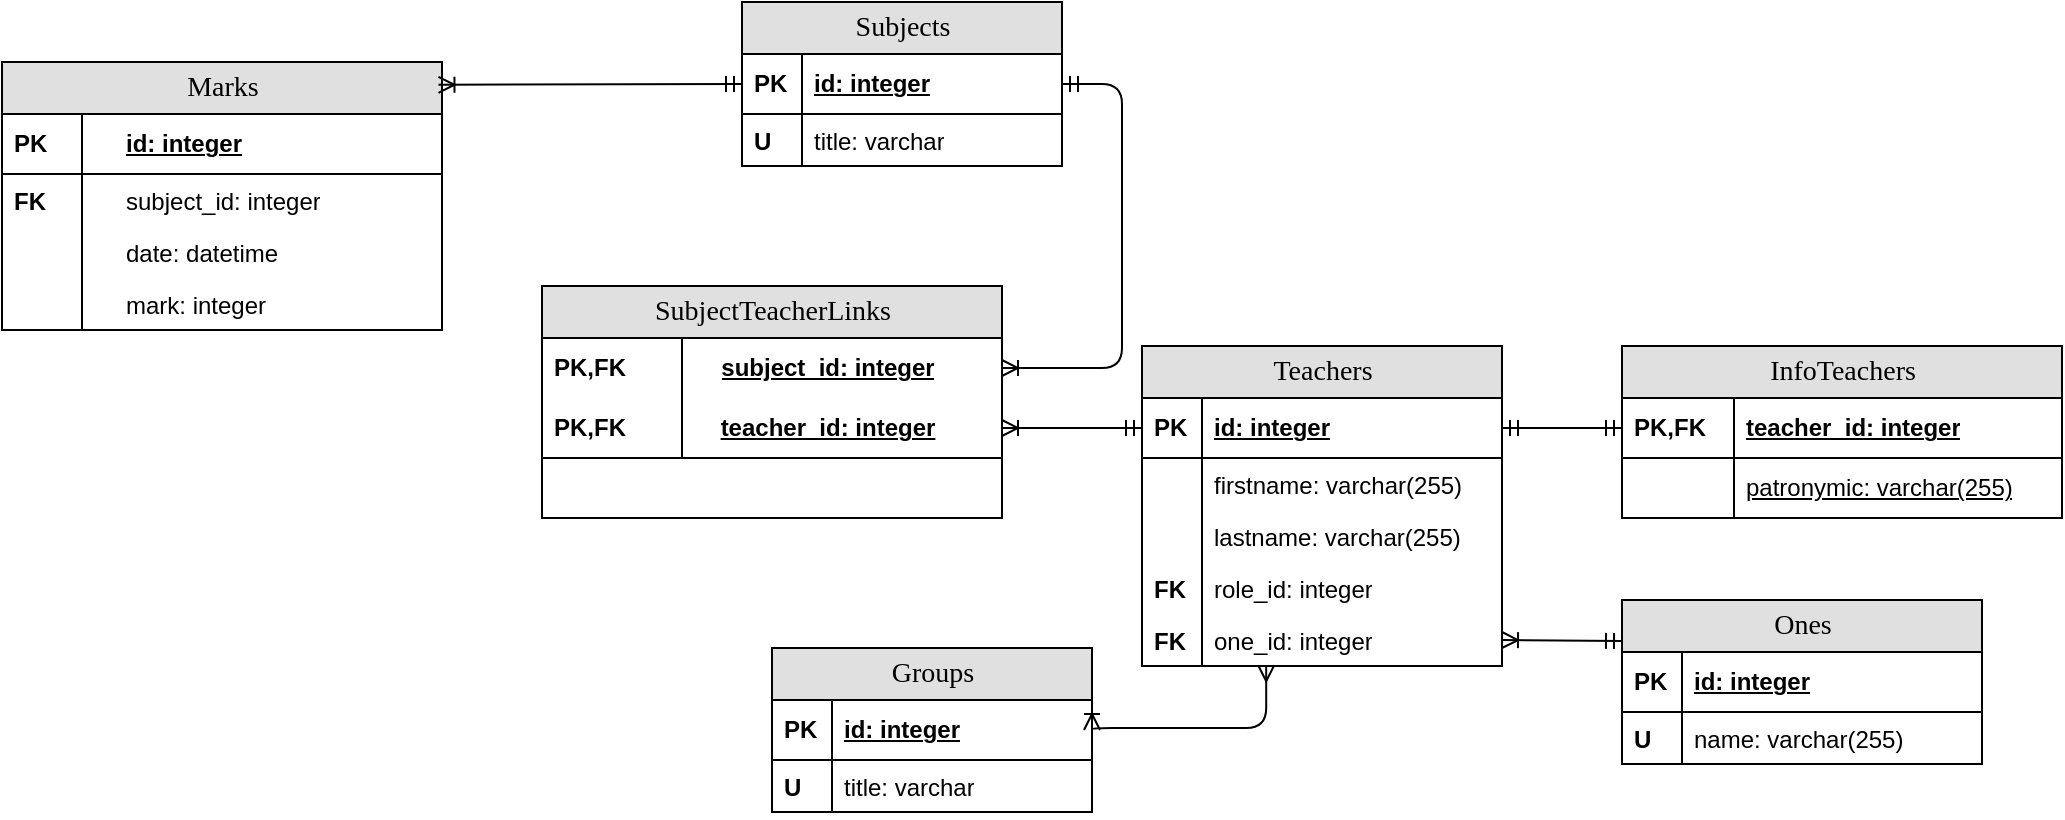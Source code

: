 <mxfile version="21.7.5" type="device" pages="2">
  <diagram name="Page-1" id="e56a1550-8fbb-45ad-956c-1786394a9013">
    <mxGraphModel dx="1114" dy="710" grid="1" gridSize="10" guides="1" tooltips="1" connect="1" arrows="1" fold="1" page="1" pageScale="1" pageWidth="1100" pageHeight="850" background="none" math="0" shadow="0">
      <root>
        <mxCell id="0" />
        <mxCell id="1" parent="0" />
        <mxCell id="Pl81qxV0gTwA9zBYsx-d-1" value="Marks" style="swimlane;html=1;fontStyle=0;childLayout=stackLayout;horizontal=1;startSize=26;fillColor=#e0e0e0;horizontalStack=0;resizeParent=1;resizeLast=0;collapsible=1;marginBottom=0;swimlaneFillColor=#ffffff;align=center;rounded=0;shadow=0;comic=0;labelBackgroundColor=none;strokeWidth=1;fontFamily=Verdana;fontSize=14" parent="1" vertex="1">
          <mxGeometry x="35" y="90" width="220" height="134" as="geometry" />
        </mxCell>
        <mxCell id="Pl81qxV0gTwA9zBYsx-d-4" value="id: integer" style="shape=partialRectangle;top=0;left=0;right=0;bottom=1;html=1;align=left;verticalAlign=middle;fillColor=none;spacingLeft=60;spacingRight=4;whiteSpace=wrap;overflow=hidden;rotatable=0;points=[[0,0.5],[1,0.5]];portConstraint=eastwest;dropTarget=0;fontStyle=5;" parent="Pl81qxV0gTwA9zBYsx-d-1" vertex="1">
          <mxGeometry y="26" width="220" height="30" as="geometry" />
        </mxCell>
        <mxCell id="Pl81qxV0gTwA9zBYsx-d-5" value="PK" style="shape=partialRectangle;fontStyle=1;top=0;left=0;bottom=0;html=1;fillColor=none;align=left;verticalAlign=middle;spacingLeft=4;spacingRight=4;whiteSpace=wrap;overflow=hidden;rotatable=0;points=[];portConstraint=eastwest;part=1;" parent="Pl81qxV0gTwA9zBYsx-d-4" vertex="1" connectable="0">
          <mxGeometry width="40" height="30" as="geometry" />
        </mxCell>
        <mxCell id="Pl81qxV0gTwA9zBYsx-d-25" value="subject_id: integer" style="shape=partialRectangle;top=0;left=0;right=0;bottom=0;html=1;align=left;verticalAlign=top;fillColor=none;spacingLeft=60;spacingRight=4;whiteSpace=wrap;overflow=hidden;rotatable=0;points=[[0,0.5],[1,0.5]];portConstraint=eastwest;dropTarget=0;" parent="Pl81qxV0gTwA9zBYsx-d-1" vertex="1">
          <mxGeometry y="56" width="220" height="26" as="geometry" />
        </mxCell>
        <mxCell id="Pl81qxV0gTwA9zBYsx-d-26" value="&lt;b&gt;FK&lt;/b&gt;" style="shape=partialRectangle;top=0;left=0;bottom=0;html=1;fillColor=none;align=left;verticalAlign=top;spacingLeft=4;spacingRight=4;whiteSpace=wrap;overflow=hidden;rotatable=0;points=[];portConstraint=eastwest;part=1;" parent="Pl81qxV0gTwA9zBYsx-d-25" vertex="1" connectable="0">
          <mxGeometry width="40" height="26" as="geometry" />
        </mxCell>
        <mxCell id="yXRxFqNja7yqJTCHDVsf-1" value="date: datetime" style="shape=partialRectangle;top=0;left=0;right=0;bottom=0;html=1;align=left;verticalAlign=top;fillColor=none;spacingLeft=60;spacingRight=4;whiteSpace=wrap;overflow=hidden;rotatable=0;points=[[0,0.5],[1,0.5]];portConstraint=eastwest;dropTarget=0;" parent="Pl81qxV0gTwA9zBYsx-d-1" vertex="1">
          <mxGeometry y="82" width="220" height="26" as="geometry" />
        </mxCell>
        <mxCell id="yXRxFqNja7yqJTCHDVsf-2" value="" style="shape=partialRectangle;top=0;left=0;bottom=0;html=1;fillColor=none;align=left;verticalAlign=top;spacingLeft=4;spacingRight=4;whiteSpace=wrap;overflow=hidden;rotatable=0;points=[];portConstraint=eastwest;part=1;" parent="yXRxFqNja7yqJTCHDVsf-1" vertex="1" connectable="0">
          <mxGeometry width="40" height="26" as="geometry" />
        </mxCell>
        <mxCell id="yXRxFqNja7yqJTCHDVsf-3" value="mark: integer" style="shape=partialRectangle;top=0;left=0;right=0;bottom=0;html=1;align=left;verticalAlign=top;fillColor=none;spacingLeft=60;spacingRight=4;whiteSpace=wrap;overflow=hidden;rotatable=0;points=[[0,0.5],[1,0.5]];portConstraint=eastwest;dropTarget=0;" parent="Pl81qxV0gTwA9zBYsx-d-1" vertex="1">
          <mxGeometry y="108" width="220" height="26" as="geometry" />
        </mxCell>
        <mxCell id="yXRxFqNja7yqJTCHDVsf-4" value="" style="shape=partialRectangle;top=0;left=0;bottom=0;html=1;fillColor=none;align=left;verticalAlign=top;spacingLeft=4;spacingRight=4;whiteSpace=wrap;overflow=hidden;rotatable=0;points=[];portConstraint=eastwest;part=1;" parent="yXRxFqNja7yqJTCHDVsf-3" vertex="1" connectable="0">
          <mxGeometry width="40" height="26" as="geometry" />
        </mxCell>
        <mxCell id="Pl81qxV0gTwA9zBYsx-d-31" value="Subjects" style="swimlane;html=1;fontStyle=0;childLayout=stackLayout;horizontal=1;startSize=26;fillColor=#e0e0e0;horizontalStack=0;resizeParent=1;resizeLast=0;collapsible=1;marginBottom=0;swimlaneFillColor=#ffffff;align=center;rounded=0;shadow=0;comic=0;labelBackgroundColor=none;strokeWidth=1;fontFamily=Verdana;fontSize=14" parent="1" vertex="1">
          <mxGeometry x="405" y="60" width="160" height="82" as="geometry" />
        </mxCell>
        <mxCell id="Pl81qxV0gTwA9zBYsx-d-32" value="id: integer" style="shape=partialRectangle;top=0;left=0;right=0;bottom=1;html=1;align=left;verticalAlign=middle;fillColor=none;spacingLeft=34;spacingRight=4;whiteSpace=wrap;overflow=hidden;rotatable=0;points=[[0,0.5],[1,0.5]];portConstraint=eastwest;dropTarget=0;fontStyle=5;" parent="Pl81qxV0gTwA9zBYsx-d-31" vertex="1">
          <mxGeometry y="26" width="160" height="30" as="geometry" />
        </mxCell>
        <mxCell id="Pl81qxV0gTwA9zBYsx-d-33" value="&lt;b&gt;PK&lt;/b&gt;" style="shape=partialRectangle;top=0;left=0;bottom=0;html=1;fillColor=none;align=left;verticalAlign=middle;spacingLeft=4;spacingRight=4;whiteSpace=wrap;overflow=hidden;rotatable=0;points=[];portConstraint=eastwest;part=1;" parent="Pl81qxV0gTwA9zBYsx-d-32" vertex="1" connectable="0">
          <mxGeometry width="30" height="30" as="geometry" />
        </mxCell>
        <mxCell id="Pl81qxV0gTwA9zBYsx-d-34" value="title: varchar" style="shape=partialRectangle;top=0;left=0;right=0;bottom=0;html=1;align=left;verticalAlign=top;fillColor=none;spacingLeft=34;spacingRight=4;whiteSpace=wrap;overflow=hidden;rotatable=0;points=[[0,0.5],[1,0.5]];portConstraint=eastwest;dropTarget=0;" parent="Pl81qxV0gTwA9zBYsx-d-31" vertex="1">
          <mxGeometry y="56" width="160" height="26" as="geometry" />
        </mxCell>
        <mxCell id="Pl81qxV0gTwA9zBYsx-d-35" value="&lt;b&gt;U&lt;/b&gt;" style="shape=partialRectangle;top=0;left=0;bottom=0;html=1;fillColor=none;align=left;verticalAlign=top;spacingLeft=4;spacingRight=4;whiteSpace=wrap;overflow=hidden;rotatable=0;points=[];portConstraint=eastwest;part=1;" parent="Pl81qxV0gTwA9zBYsx-d-34" vertex="1" connectable="0">
          <mxGeometry width="30" height="26" as="geometry" />
        </mxCell>
        <mxCell id="Pl81qxV0gTwA9zBYsx-d-42" value="" style="html=1;endArrow=ERoneToMany;startArrow=ERmandOne;labelBackgroundColor=none;fontFamily=Verdana;fontSize=14;entryX=0.992;entryY=0.085;exitX=0;exitY=0.5;exitDx=0;exitDy=0;entryDx=0;entryDy=0;entryPerimeter=0;" parent="1" source="Pl81qxV0gTwA9zBYsx-d-32" target="Pl81qxV0gTwA9zBYsx-d-1" edge="1">
          <mxGeometry width="100" height="100" relative="1" as="geometry">
            <mxPoint x="355" y="204" as="sourcePoint" />
            <mxPoint x="355" y="42" as="targetPoint" />
          </mxGeometry>
        </mxCell>
        <mxCell id="Pl81qxV0gTwA9zBYsx-d-43" value="Teachers" style="swimlane;html=1;fontStyle=0;childLayout=stackLayout;horizontal=1;startSize=26;fillColor=#e0e0e0;horizontalStack=0;resizeParent=1;resizeLast=0;collapsible=1;marginBottom=0;swimlaneFillColor=#ffffff;align=center;rounded=0;shadow=0;comic=0;labelBackgroundColor=none;strokeWidth=1;fontFamily=Verdana;fontSize=14" parent="1" vertex="1">
          <mxGeometry x="605" y="232" width="180" height="160" as="geometry" />
        </mxCell>
        <mxCell id="Pl81qxV0gTwA9zBYsx-d-44" value="id: integer" style="shape=partialRectangle;top=0;left=0;right=0;bottom=1;html=1;align=left;verticalAlign=middle;fillColor=none;spacingLeft=34;spacingRight=4;whiteSpace=wrap;overflow=hidden;rotatable=0;points=[[0,0.5],[1,0.5]];portConstraint=eastwest;dropTarget=0;fontStyle=5;" parent="Pl81qxV0gTwA9zBYsx-d-43" vertex="1">
          <mxGeometry y="26" width="180" height="30" as="geometry" />
        </mxCell>
        <mxCell id="Pl81qxV0gTwA9zBYsx-d-45" value="&lt;b&gt;PK&lt;/b&gt;" style="shape=partialRectangle;top=0;left=0;bottom=0;html=1;fillColor=none;align=left;verticalAlign=middle;spacingLeft=4;spacingRight=4;whiteSpace=wrap;overflow=hidden;rotatable=0;points=[];portConstraint=eastwest;part=1;" parent="Pl81qxV0gTwA9zBYsx-d-44" vertex="1" connectable="0">
          <mxGeometry width="30" height="30" as="geometry" />
        </mxCell>
        <mxCell id="Pl81qxV0gTwA9zBYsx-d-46" value="firstname: varchar(255)" style="shape=partialRectangle;top=0;left=0;right=0;bottom=0;html=1;align=left;verticalAlign=top;fillColor=none;spacingLeft=34;spacingRight=4;whiteSpace=wrap;overflow=hidden;rotatable=0;points=[[0,0.5],[1,0.5]];portConstraint=eastwest;dropTarget=0;" parent="Pl81qxV0gTwA9zBYsx-d-43" vertex="1">
          <mxGeometry y="56" width="180" height="26" as="geometry" />
        </mxCell>
        <mxCell id="Pl81qxV0gTwA9zBYsx-d-47" value="" style="shape=partialRectangle;top=0;left=0;bottom=0;html=1;fillColor=none;align=left;verticalAlign=top;spacingLeft=4;spacingRight=4;whiteSpace=wrap;overflow=hidden;rotatable=0;points=[];portConstraint=eastwest;part=1;" parent="Pl81qxV0gTwA9zBYsx-d-46" vertex="1" connectable="0">
          <mxGeometry width="30" height="26" as="geometry" />
        </mxCell>
        <mxCell id="yXRxFqNja7yqJTCHDVsf-5" value="lastname: varchar(255)" style="shape=partialRectangle;top=0;left=0;right=0;bottom=0;html=1;align=left;verticalAlign=top;fillColor=none;spacingLeft=34;spacingRight=4;whiteSpace=wrap;overflow=hidden;rotatable=0;points=[[0,0.5],[1,0.5]];portConstraint=eastwest;dropTarget=0;" parent="Pl81qxV0gTwA9zBYsx-d-43" vertex="1">
          <mxGeometry y="82" width="180" height="26" as="geometry" />
        </mxCell>
        <mxCell id="yXRxFqNja7yqJTCHDVsf-6" value="" style="shape=partialRectangle;top=0;left=0;bottom=0;html=1;fillColor=none;align=left;verticalAlign=top;spacingLeft=4;spacingRight=4;whiteSpace=wrap;overflow=hidden;rotatable=0;points=[];portConstraint=eastwest;part=1;" parent="yXRxFqNja7yqJTCHDVsf-5" vertex="1" connectable="0">
          <mxGeometry width="30" height="26" as="geometry" />
        </mxCell>
        <mxCell id="Lowe_d0R_Fm6Ya92kwyl-1" value="role_id: integer" style="shape=partialRectangle;top=0;left=0;right=0;bottom=0;html=1;align=left;verticalAlign=top;fillColor=none;spacingLeft=34;spacingRight=4;whiteSpace=wrap;overflow=hidden;rotatable=0;points=[[0,0.5],[1,0.5]];portConstraint=eastwest;dropTarget=0;" parent="Pl81qxV0gTwA9zBYsx-d-43" vertex="1">
          <mxGeometry y="108" width="180" height="26" as="geometry" />
        </mxCell>
        <mxCell id="Lowe_d0R_Fm6Ya92kwyl-2" value="&lt;b style=&quot;border-color: var(--border-color);&quot;&gt;FK&lt;/b&gt;" style="shape=partialRectangle;top=0;left=0;bottom=0;html=1;fillColor=none;align=left;verticalAlign=top;spacingLeft=4;spacingRight=4;whiteSpace=wrap;overflow=hidden;rotatable=0;points=[];portConstraint=eastwest;part=1;" parent="Lowe_d0R_Fm6Ya92kwyl-1" vertex="1" connectable="0">
          <mxGeometry width="30" height="26" as="geometry" />
        </mxCell>
        <mxCell id="p1HZ9HXT_6eqMXgBFaD7-9" value="one_id: integer" style="shape=partialRectangle;top=0;left=0;right=0;bottom=0;html=1;align=left;verticalAlign=top;fillColor=none;spacingLeft=34;spacingRight=4;whiteSpace=wrap;overflow=hidden;rotatable=0;points=[[0,0.5],[1,0.5]];portConstraint=eastwest;dropTarget=0;" parent="Pl81qxV0gTwA9zBYsx-d-43" vertex="1">
          <mxGeometry y="134" width="180" height="26" as="geometry" />
        </mxCell>
        <mxCell id="p1HZ9HXT_6eqMXgBFaD7-10" value="&lt;b style=&quot;border-color: var(--border-color);&quot;&gt;FK&lt;/b&gt;" style="shape=partialRectangle;top=0;left=0;bottom=0;html=1;fillColor=none;align=left;verticalAlign=top;spacingLeft=4;spacingRight=4;whiteSpace=wrap;overflow=hidden;rotatable=0;points=[];portConstraint=eastwest;part=1;" parent="p1HZ9HXT_6eqMXgBFaD7-9" vertex="1" connectable="0">
          <mxGeometry width="30" height="26" as="geometry" />
        </mxCell>
        <mxCell id="Pl81qxV0gTwA9zBYsx-d-49" value="SubjectTeacherLinks" style="swimlane;html=1;fontStyle=0;childLayout=stackLayout;horizontal=1;startSize=26;fillColor=#e0e0e0;horizontalStack=0;resizeParent=1;resizeLast=0;collapsible=1;marginBottom=0;swimlaneFillColor=#ffffff;align=center;rounded=0;shadow=0;comic=0;labelBackgroundColor=none;strokeWidth=1;fontFamily=Verdana;fontSize=14" parent="1" vertex="1">
          <mxGeometry x="305" y="202" width="230" height="116" as="geometry" />
        </mxCell>
        <mxCell id="Pl81qxV0gTwA9zBYsx-d-57" value="subject_id: integer" style="shape=partialRectangle;top=0;left=0;right=0;bottom=0;html=1;align=center;verticalAlign=middle;fillColor=none;spacingLeft=60;spacingRight=4;whiteSpace=wrap;overflow=hidden;rotatable=0;points=[[0,0.5],[1,0.5]];portConstraint=eastwest;dropTarget=0;fontStyle=5;strokeColor=default;strokeWidth=1;" parent="Pl81qxV0gTwA9zBYsx-d-49" vertex="1">
          <mxGeometry y="26" width="230" height="30" as="geometry" />
        </mxCell>
        <mxCell id="Pl81qxV0gTwA9zBYsx-d-58" value="PK,FK" style="shape=partialRectangle;fontStyle=1;top=0;left=0;bottom=0;html=1;fillColor=none;align=left;verticalAlign=middle;spacingLeft=4;spacingRight=4;whiteSpace=wrap;overflow=hidden;rotatable=0;points=[];portConstraint=eastwest;part=1;" parent="Pl81qxV0gTwA9zBYsx-d-57" vertex="1" connectable="0">
          <mxGeometry width="70" height="30" as="geometry" />
        </mxCell>
        <mxCell id="Pl81qxV0gTwA9zBYsx-d-61" value="teacher_id: integer" style="shape=partialRectangle;top=0;left=0;right=0;bottom=1;html=1;align=center;verticalAlign=middle;fillColor=none;spacingLeft=60;spacingRight=4;whiteSpace=wrap;overflow=hidden;rotatable=0;points=[[0,0.5],[1,0.5]];portConstraint=eastwest;dropTarget=0;fontStyle=5;" parent="Pl81qxV0gTwA9zBYsx-d-49" vertex="1">
          <mxGeometry y="56" width="230" height="30" as="geometry" />
        </mxCell>
        <mxCell id="Pl81qxV0gTwA9zBYsx-d-62" value="PK,FK" style="shape=partialRectangle;fontStyle=1;top=0;left=0;bottom=0;html=1;fillColor=none;align=left;verticalAlign=middle;spacingLeft=4;spacingRight=4;whiteSpace=wrap;overflow=hidden;rotatable=0;points=[];portConstraint=eastwest;part=1;" parent="Pl81qxV0gTwA9zBYsx-d-61" vertex="1" connectable="0">
          <mxGeometry width="70" height="30" as="geometry" />
        </mxCell>
        <mxCell id="Pl81qxV0gTwA9zBYsx-d-63" style="shape=partialRectangle;top=0;left=0;right=0;bottom=1;html=1;align=left;verticalAlign=middle;fillColor=none;spacingLeft=60;spacingRight=4;whiteSpace=wrap;overflow=hidden;rotatable=0;points=[[0,0.5],[1,0.5]];portConstraint=eastwest;dropTarget=0;fontStyle=5;" parent="Pl81qxV0gTwA9zBYsx-d-49" vertex="1">
          <mxGeometry y="86" width="230" height="30" as="geometry" />
        </mxCell>
        <mxCell id="Pl81qxV0gTwA9zBYsx-d-64" value="" style="html=1;endArrow=ERoneToMany;startArrow=ERmandOne;labelBackgroundColor=none;fontFamily=Verdana;fontSize=14;entryX=1;entryY=0.5;exitX=0;exitY=0.5;exitDx=0;exitDy=0;entryDx=0;entryDy=0;" parent="1" source="Pl81qxV0gTwA9zBYsx-d-44" target="Pl81qxV0gTwA9zBYsx-d-61" edge="1">
          <mxGeometry width="100" height="100" relative="1" as="geometry">
            <mxPoint x="585" y="166" as="sourcePoint" />
            <mxPoint x="465" y="194" as="targetPoint" />
          </mxGeometry>
        </mxCell>
        <mxCell id="Pl81qxV0gTwA9zBYsx-d-65" value="" style="html=1;endArrow=ERmandOne;startArrow=ERoneToMany;labelBackgroundColor=none;fontFamily=Verdana;fontSize=14;exitX=1;exitY=0.5;exitDx=0;exitDy=0;edgeStyle=orthogonalEdgeStyle;entryX=1;entryY=0.5;entryDx=0;entryDy=0;startFill=0;endFill=0;" parent="1" source="Pl81qxV0gTwA9zBYsx-d-57" target="Pl81qxV0gTwA9zBYsx-d-32" edge="1">
          <mxGeometry width="100" height="100" relative="1" as="geometry">
            <mxPoint x="665" y="203" as="sourcePoint" />
            <mxPoint x="625" y="162" as="targetPoint" />
            <Array as="points">
              <mxPoint x="595" y="243" />
              <mxPoint x="595" y="101" />
            </Array>
          </mxGeometry>
        </mxCell>
        <mxCell id="kJc0wMjmsfLOusIpjbjP-1" value="InfoTeachers" style="swimlane;html=1;fontStyle=0;childLayout=stackLayout;horizontal=1;startSize=26;fillColor=#e0e0e0;horizontalStack=0;resizeParent=1;resizeLast=0;collapsible=1;marginBottom=0;swimlaneFillColor=#ffffff;align=center;rounded=0;shadow=0;comic=0;labelBackgroundColor=none;strokeWidth=1;fontFamily=Verdana;fontSize=14" parent="1" vertex="1">
          <mxGeometry x="845" y="232" width="220" height="86" as="geometry" />
        </mxCell>
        <mxCell id="kJc0wMjmsfLOusIpjbjP-10" value="teacher_id: integer" style="shape=partialRectangle;top=0;left=0;right=0;bottom=1;html=1;align=left;verticalAlign=middle;fillColor=none;spacingLeft=60;spacingRight=4;whiteSpace=wrap;overflow=hidden;rotatable=0;points=[[0,0.5],[1,0.5]];portConstraint=eastwest;dropTarget=0;fontStyle=5;" parent="kJc0wMjmsfLOusIpjbjP-1" vertex="1">
          <mxGeometry y="26" width="220" height="30" as="geometry" />
        </mxCell>
        <mxCell id="kJc0wMjmsfLOusIpjbjP-11" value="PK,FK" style="shape=partialRectangle;fontStyle=1;top=0;left=0;bottom=0;html=1;fillColor=none;align=left;verticalAlign=middle;spacingLeft=4;spacingRight=4;whiteSpace=wrap;overflow=hidden;rotatable=0;points=[];portConstraint=eastwest;part=1;" parent="kJc0wMjmsfLOusIpjbjP-10" vertex="1" connectable="0">
          <mxGeometry width="56" height="30" as="geometry" />
        </mxCell>
        <mxCell id="kJc0wMjmsfLOusIpjbjP-12" value="&lt;span style=&quot;font-weight: normal;&quot;&gt;patronymic: varchar(255)&lt;/span&gt;" style="shape=partialRectangle;top=0;left=0;right=0;bottom=1;html=1;align=left;verticalAlign=middle;fillColor=none;spacingLeft=60;spacingRight=4;whiteSpace=wrap;overflow=hidden;rotatable=0;points=[[0,0.5],[1,0.5]];portConstraint=eastwest;dropTarget=0;fontStyle=5;strokeColor=none;" parent="kJc0wMjmsfLOusIpjbjP-1" vertex="1">
          <mxGeometry y="56" width="220" height="30" as="geometry" />
        </mxCell>
        <mxCell id="kJc0wMjmsfLOusIpjbjP-13" value="" style="shape=partialRectangle;fontStyle=1;top=0;left=0;bottom=0;html=1;fillColor=none;align=left;verticalAlign=middle;spacingLeft=4;spacingRight=4;whiteSpace=wrap;overflow=hidden;rotatable=0;points=[];portConstraint=eastwest;part=1;" parent="kJc0wMjmsfLOusIpjbjP-12" vertex="1" connectable="0">
          <mxGeometry width="56" height="30" as="geometry" />
        </mxCell>
        <mxCell id="kJc0wMjmsfLOusIpjbjP-14" value="" style="html=1;endArrow=ERmandOne;startArrow=ERmandOne;labelBackgroundColor=none;fontFamily=Verdana;fontSize=14;entryX=1;entryY=0.5;exitX=0;exitY=0.5;exitDx=0;exitDy=0;entryDx=0;entryDy=0;endFill=0;" parent="1" source="kJc0wMjmsfLOusIpjbjP-10" target="Pl81qxV0gTwA9zBYsx-d-44" edge="1">
          <mxGeometry width="100" height="100" relative="1" as="geometry">
            <mxPoint x="895" y="342" as="sourcePoint" />
            <mxPoint x="795" y="342" as="targetPoint" />
          </mxGeometry>
        </mxCell>
        <mxCell id="kJc0wMjmsfLOusIpjbjP-24" value="Groups" style="swimlane;html=1;fontStyle=0;childLayout=stackLayout;horizontal=1;startSize=26;fillColor=#e0e0e0;horizontalStack=0;resizeParent=1;resizeLast=0;collapsible=1;marginBottom=0;swimlaneFillColor=#ffffff;align=center;rounded=0;shadow=0;comic=0;labelBackgroundColor=none;strokeWidth=1;fontFamily=Verdana;fontSize=14" parent="1" vertex="1">
          <mxGeometry x="420" y="383" width="160" height="82" as="geometry" />
        </mxCell>
        <mxCell id="kJc0wMjmsfLOusIpjbjP-25" value="id: integer" style="shape=partialRectangle;top=0;left=0;right=0;bottom=1;html=1;align=left;verticalAlign=middle;fillColor=none;spacingLeft=34;spacingRight=4;whiteSpace=wrap;overflow=hidden;rotatable=0;points=[[0,0.5],[1,0.5]];portConstraint=eastwest;dropTarget=0;fontStyle=5;" parent="kJc0wMjmsfLOusIpjbjP-24" vertex="1">
          <mxGeometry y="26" width="160" height="30" as="geometry" />
        </mxCell>
        <mxCell id="kJc0wMjmsfLOusIpjbjP-26" value="&lt;b&gt;PK&lt;/b&gt;" style="shape=partialRectangle;top=0;left=0;bottom=0;html=1;fillColor=none;align=left;verticalAlign=middle;spacingLeft=4;spacingRight=4;whiteSpace=wrap;overflow=hidden;rotatable=0;points=[];portConstraint=eastwest;part=1;" parent="kJc0wMjmsfLOusIpjbjP-25" vertex="1" connectable="0">
          <mxGeometry width="30" height="30" as="geometry" />
        </mxCell>
        <mxCell id="kJc0wMjmsfLOusIpjbjP-27" value="title: varchar" style="shape=partialRectangle;top=0;left=0;right=0;bottom=0;html=1;align=left;verticalAlign=top;fillColor=none;spacingLeft=34;spacingRight=4;whiteSpace=wrap;overflow=hidden;rotatable=0;points=[[0,0.5],[1,0.5]];portConstraint=eastwest;dropTarget=0;" parent="kJc0wMjmsfLOusIpjbjP-24" vertex="1">
          <mxGeometry y="56" width="160" height="26" as="geometry" />
        </mxCell>
        <mxCell id="kJc0wMjmsfLOusIpjbjP-28" value="&lt;b&gt;U&lt;/b&gt;" style="shape=partialRectangle;top=0;left=0;bottom=0;html=1;fillColor=none;align=left;verticalAlign=top;spacingLeft=4;spacingRight=4;whiteSpace=wrap;overflow=hidden;rotatable=0;points=[];portConstraint=eastwest;part=1;" parent="kJc0wMjmsfLOusIpjbjP-27" vertex="1" connectable="0">
          <mxGeometry width="30" height="26" as="geometry" />
        </mxCell>
        <mxCell id="kJc0wMjmsfLOusIpjbjP-44" value="" style="html=1;endArrow=ERoneToMany;startArrow=ERmany;labelBackgroundColor=none;fontFamily=Verdana;fontSize=14;edgeStyle=orthogonalEdgeStyle;entryX=1;entryY=0.5;entryDx=0;entryDy=0;startFill=0;endFill=0;exitX=0.345;exitY=0.987;exitDx=0;exitDy=0;exitPerimeter=0;" parent="1" source="p1HZ9HXT_6eqMXgBFaD7-9" target="kJc0wMjmsfLOusIpjbjP-25" edge="1">
          <mxGeometry width="100" height="100" relative="1" as="geometry">
            <mxPoint x="675" y="412" as="sourcePoint" />
            <mxPoint x="655" y="484" as="targetPoint" />
            <Array as="points">
              <mxPoint x="667" y="423" />
            </Array>
          </mxGeometry>
        </mxCell>
        <mxCell id="PZCMd8fUv6X3ywGyx6ez-1" value="Ones" style="swimlane;html=1;fontStyle=0;childLayout=stackLayout;horizontal=1;startSize=26;fillColor=#e0e0e0;horizontalStack=0;resizeParent=1;resizeLast=0;collapsible=1;marginBottom=0;swimlaneFillColor=#ffffff;align=center;rounded=0;shadow=0;comic=0;labelBackgroundColor=none;strokeWidth=1;fontFamily=Verdana;fontSize=14" parent="1" vertex="1">
          <mxGeometry x="845" y="359" width="180" height="82" as="geometry" />
        </mxCell>
        <mxCell id="PZCMd8fUv6X3ywGyx6ez-2" value="id: integer" style="shape=partialRectangle;top=0;left=0;right=0;bottom=1;html=1;align=left;verticalAlign=middle;fillColor=none;spacingLeft=34;spacingRight=4;whiteSpace=wrap;overflow=hidden;rotatable=0;points=[[0,0.5],[1,0.5]];portConstraint=eastwest;dropTarget=0;fontStyle=5;" parent="PZCMd8fUv6X3ywGyx6ez-1" vertex="1">
          <mxGeometry y="26" width="180" height="30" as="geometry" />
        </mxCell>
        <mxCell id="PZCMd8fUv6X3ywGyx6ez-3" value="&lt;b&gt;PK&lt;/b&gt;" style="shape=partialRectangle;top=0;left=0;bottom=0;html=1;fillColor=none;align=left;verticalAlign=middle;spacingLeft=4;spacingRight=4;whiteSpace=wrap;overflow=hidden;rotatable=0;points=[];portConstraint=eastwest;part=1;" parent="PZCMd8fUv6X3ywGyx6ez-2" vertex="1" connectable="0">
          <mxGeometry width="30" height="30" as="geometry" />
        </mxCell>
        <mxCell id="PZCMd8fUv6X3ywGyx6ez-4" value="name: varchar(255)" style="shape=partialRectangle;top=0;left=0;right=0;bottom=0;html=1;align=left;verticalAlign=top;fillColor=none;spacingLeft=34;spacingRight=4;whiteSpace=wrap;overflow=hidden;rotatable=0;points=[[0,0.5],[1,0.5]];portConstraint=eastwest;dropTarget=0;" parent="PZCMd8fUv6X3ywGyx6ez-1" vertex="1">
          <mxGeometry y="56" width="180" height="26" as="geometry" />
        </mxCell>
        <mxCell id="PZCMd8fUv6X3ywGyx6ez-5" value="&lt;b&gt;U&lt;/b&gt;" style="shape=partialRectangle;top=0;left=0;bottom=0;html=1;fillColor=none;align=left;verticalAlign=top;spacingLeft=4;spacingRight=4;whiteSpace=wrap;overflow=hidden;rotatable=0;points=[];portConstraint=eastwest;part=1;" parent="PZCMd8fUv6X3ywGyx6ez-4" vertex="1" connectable="0">
          <mxGeometry width="30" height="26" as="geometry" />
        </mxCell>
        <mxCell id="PZCMd8fUv6X3ywGyx6ez-6" value="" style="html=1;endArrow=ERoneToMany;startArrow=ERmandOne;labelBackgroundColor=none;fontFamily=Verdana;fontSize=14;entryX=1;entryY=0.5;exitX=0;exitY=0.25;exitDx=0;exitDy=0;entryDx=0;entryDy=0;" parent="1" source="PZCMd8fUv6X3ywGyx6ez-1" target="p1HZ9HXT_6eqMXgBFaD7-9" edge="1">
          <mxGeometry width="100" height="100" relative="1" as="geometry">
            <mxPoint x="840" y="440" as="sourcePoint" />
            <mxPoint x="770" y="440" as="targetPoint" />
          </mxGeometry>
        </mxCell>
      </root>
    </mxGraphModel>
  </diagram>
  <diagram id="_qRT9DB5e9rWe48j42IU" name="Page-2">
    <mxGraphModel dx="975" dy="621" grid="1" gridSize="10" guides="1" tooltips="1" connect="1" arrows="1" fold="1" page="1" pageScale="1" pageWidth="1169" pageHeight="827" math="0" shadow="0">
      <root>
        <mxCell id="0" />
        <mxCell id="1" parent="0" />
        <mxCell id="oAjQXERYM9QyZDi4KKt8-10" value="Roles" style="swimlane;html=1;fontStyle=0;childLayout=stackLayout;horizontal=1;startSize=26;fillColor=#e0e0e0;horizontalStack=0;resizeParent=1;resizeLast=0;collapsible=1;marginBottom=0;swimlaneFillColor=#ffffff;align=center;rounded=0;shadow=0;comic=0;labelBackgroundColor=none;strokeWidth=1;fontFamily=Verdana;fontSize=14" parent="1" vertex="1">
          <mxGeometry x="770" y="326" width="180" height="82" as="geometry" />
        </mxCell>
        <mxCell id="oAjQXERYM9QyZDi4KKt8-11" value="id: integer" style="shape=partialRectangle;top=0;left=0;right=0;bottom=1;html=1;align=left;verticalAlign=middle;fillColor=none;spacingLeft=34;spacingRight=4;whiteSpace=wrap;overflow=hidden;rotatable=0;points=[[0,0.5],[1,0.5]];portConstraint=eastwest;dropTarget=0;fontStyle=5;" parent="oAjQXERYM9QyZDi4KKt8-10" vertex="1">
          <mxGeometry y="26" width="180" height="30" as="geometry" />
        </mxCell>
        <mxCell id="oAjQXERYM9QyZDi4KKt8-12" value="&lt;b&gt;PK&lt;/b&gt;" style="shape=partialRectangle;top=0;left=0;bottom=0;html=1;fillColor=none;align=left;verticalAlign=middle;spacingLeft=4;spacingRight=4;whiteSpace=wrap;overflow=hidden;rotatable=0;points=[];portConstraint=eastwest;part=1;" parent="oAjQXERYM9QyZDi4KKt8-11" vertex="1" connectable="0">
          <mxGeometry width="30" height="30" as="geometry" />
        </mxCell>
        <mxCell id="oAjQXERYM9QyZDi4KKt8-13" value="name: varchar(255)" style="shape=partialRectangle;top=0;left=0;right=0;bottom=0;html=1;align=left;verticalAlign=top;fillColor=none;spacingLeft=34;spacingRight=4;whiteSpace=wrap;overflow=hidden;rotatable=0;points=[[0,0.5],[1,0.5]];portConstraint=eastwest;dropTarget=0;" parent="oAjQXERYM9QyZDi4KKt8-10" vertex="1">
          <mxGeometry y="56" width="180" height="26" as="geometry" />
        </mxCell>
        <mxCell id="oAjQXERYM9QyZDi4KKt8-14" value="&lt;b&gt;U&lt;/b&gt;" style="shape=partialRectangle;top=0;left=0;bottom=0;html=1;fillColor=none;align=left;verticalAlign=top;spacingLeft=4;spacingRight=4;whiteSpace=wrap;overflow=hidden;rotatable=0;points=[];portConstraint=eastwest;part=1;" parent="oAjQXERYM9QyZDi4KKt8-13" vertex="1" connectable="0">
          <mxGeometry width="30" height="26" as="geometry" />
        </mxCell>
        <mxCell id="oAjQXERYM9QyZDi4KKt8-15" value="" style="html=1;endArrow=ERoneToMany;startArrow=ERmandOne;labelBackgroundColor=none;fontFamily=Verdana;fontSize=14;entryX=1;entryY=0.5;exitX=0;exitY=0.5;exitDx=0;exitDy=0;entryDx=0;entryDy=0;" parent="1" source="oAjQXERYM9QyZDi4KKt8-11" target="dNbkCEoLtjBM6MmACO4A-8" edge="1">
          <mxGeometry width="100" height="100" relative="1" as="geometry">
            <mxPoint x="710" y="424" as="sourcePoint" />
            <mxPoint x="700" y="367" as="targetPoint" />
          </mxGeometry>
        </mxCell>
        <mxCell id="bN_4rSgn6_ewJutwGiTM-1" value="Records" style="swimlane;html=1;fontStyle=0;childLayout=stackLayout;horizontal=1;startSize=26;fillColor=#e0e0e0;horizontalStack=0;resizeParent=1;resizeLast=0;collapsible=1;marginBottom=0;swimlaneFillColor=#ffffff;align=center;rounded=0;shadow=0;comic=0;labelBackgroundColor=none;strokeWidth=1;fontFamily=Verdana;fontSize=14" parent="1" vertex="1">
          <mxGeometry x="770" y="192" width="180" height="108" as="geometry" />
        </mxCell>
        <mxCell id="bN_4rSgn6_ewJutwGiTM-2" value="id: integer" style="shape=partialRectangle;top=0;left=0;right=0;bottom=1;html=1;align=left;verticalAlign=middle;fillColor=none;spacingLeft=34;spacingRight=4;whiteSpace=wrap;overflow=hidden;rotatable=0;points=[[0,0.5],[1,0.5]];portConstraint=eastwest;dropTarget=0;fontStyle=5;" parent="bN_4rSgn6_ewJutwGiTM-1" vertex="1">
          <mxGeometry y="26" width="180" height="30" as="geometry" />
        </mxCell>
        <mxCell id="bN_4rSgn6_ewJutwGiTM-3" value="&lt;b&gt;PK&lt;/b&gt;" style="shape=partialRectangle;top=0;left=0;bottom=0;html=1;fillColor=none;align=left;verticalAlign=middle;spacingLeft=4;spacingRight=4;whiteSpace=wrap;overflow=hidden;rotatable=0;points=[];portConstraint=eastwest;part=1;" parent="bN_4rSgn6_ewJutwGiTM-2" vertex="1" connectable="0">
          <mxGeometry width="30" height="30" as="geometry" />
        </mxCell>
        <mxCell id="bN_4rSgn6_ewJutwGiTM-4" value="name: varchar(255)" style="shape=partialRectangle;top=0;left=0;right=0;bottom=0;html=1;align=left;verticalAlign=top;fillColor=none;spacingLeft=34;spacingRight=4;whiteSpace=wrap;overflow=hidden;rotatable=0;points=[[0,0.5],[1,0.5]];portConstraint=eastwest;dropTarget=0;" parent="bN_4rSgn6_ewJutwGiTM-1" vertex="1">
          <mxGeometry y="56" width="180" height="26" as="geometry" />
        </mxCell>
        <mxCell id="bN_4rSgn6_ewJutwGiTM-5" value="" style="shape=partialRectangle;top=0;left=0;bottom=0;html=1;fillColor=none;align=left;verticalAlign=top;spacingLeft=4;spacingRight=4;whiteSpace=wrap;overflow=hidden;rotatable=0;points=[];portConstraint=eastwest;part=1;" parent="bN_4rSgn6_ewJutwGiTM-4" vertex="1" connectable="0">
          <mxGeometry width="30" height="26" as="geometry" />
        </mxCell>
        <mxCell id="bN_4rSgn6_ewJutwGiTM-8" value="owner_id: integer" style="shape=partialRectangle;top=0;left=0;right=0;bottom=0;html=1;align=left;verticalAlign=top;fillColor=none;spacingLeft=34;spacingRight=4;whiteSpace=wrap;overflow=hidden;rotatable=0;points=[[0,0.5],[1,0.5]];portConstraint=eastwest;dropTarget=0;" parent="bN_4rSgn6_ewJutwGiTM-1" vertex="1">
          <mxGeometry y="82" width="180" height="26" as="geometry" />
        </mxCell>
        <mxCell id="bN_4rSgn6_ewJutwGiTM-9" value="&lt;b style=&quot;border-color: var(--border-color);&quot;&gt;FK&lt;/b&gt;" style="shape=partialRectangle;top=0;left=0;bottom=0;html=1;fillColor=none;align=left;verticalAlign=top;spacingLeft=4;spacingRight=4;whiteSpace=wrap;overflow=hidden;rotatable=0;points=[];portConstraint=eastwest;part=1;" parent="bN_4rSgn6_ewJutwGiTM-8" vertex="1" connectable="0">
          <mxGeometry width="30" height="26" as="geometry" />
        </mxCell>
        <mxCell id="bN_4rSgn6_ewJutwGiTM-11" value="" style="html=1;endArrow=ERoneToMany;startArrow=ERmandOne;labelBackgroundColor=none;fontFamily=Verdana;fontSize=14;entryX=0;entryY=0.5;exitX=1;exitY=0.5;exitDx=0;exitDy=0;entryDx=0;entryDy=0;" parent="1" source="dNbkCEoLtjBM6MmACO4A-2" target="bN_4rSgn6_ewJutwGiTM-8" edge="1">
          <mxGeometry width="100" height="100" relative="1" as="geometry">
            <mxPoint x="700" y="289" as="sourcePoint" />
            <mxPoint x="740" y="258" as="targetPoint" />
          </mxGeometry>
        </mxCell>
        <mxCell id="dNbkCEoLtjBM6MmACO4A-1" value="Teachers" style="swimlane;html=1;fontStyle=0;childLayout=stackLayout;horizontal=1;startSize=26;fillColor=#e0e0e0;horizontalStack=0;resizeParent=1;resizeLast=0;collapsible=1;marginBottom=0;swimlaneFillColor=#ffffff;align=center;rounded=0;shadow=0;comic=0;labelBackgroundColor=none;strokeWidth=1;fontFamily=Verdana;fontSize=14" parent="1" vertex="1">
          <mxGeometry x="510" y="246" width="180" height="160" as="geometry" />
        </mxCell>
        <mxCell id="dNbkCEoLtjBM6MmACO4A-2" value="id: integer" style="shape=partialRectangle;top=0;left=0;right=0;bottom=1;html=1;align=left;verticalAlign=middle;fillColor=none;spacingLeft=34;spacingRight=4;whiteSpace=wrap;overflow=hidden;rotatable=0;points=[[0,0.5],[1,0.5]];portConstraint=eastwest;dropTarget=0;fontStyle=5;" parent="dNbkCEoLtjBM6MmACO4A-1" vertex="1">
          <mxGeometry y="26" width="180" height="30" as="geometry" />
        </mxCell>
        <mxCell id="dNbkCEoLtjBM6MmACO4A-3" value="&lt;b&gt;PK&lt;/b&gt;" style="shape=partialRectangle;top=0;left=0;bottom=0;html=1;fillColor=none;align=left;verticalAlign=middle;spacingLeft=4;spacingRight=4;whiteSpace=wrap;overflow=hidden;rotatable=0;points=[];portConstraint=eastwest;part=1;" parent="dNbkCEoLtjBM6MmACO4A-2" vertex="1" connectable="0">
          <mxGeometry width="30" height="30" as="geometry" />
        </mxCell>
        <mxCell id="dNbkCEoLtjBM6MmACO4A-4" value="firstname: varchar(255)" style="shape=partialRectangle;top=0;left=0;right=0;bottom=0;html=1;align=left;verticalAlign=top;fillColor=none;spacingLeft=34;spacingRight=4;whiteSpace=wrap;overflow=hidden;rotatable=0;points=[[0,0.5],[1,0.5]];portConstraint=eastwest;dropTarget=0;" parent="dNbkCEoLtjBM6MmACO4A-1" vertex="1">
          <mxGeometry y="56" width="180" height="26" as="geometry" />
        </mxCell>
        <mxCell id="dNbkCEoLtjBM6MmACO4A-5" value="" style="shape=partialRectangle;top=0;left=0;bottom=0;html=1;fillColor=none;align=left;verticalAlign=top;spacingLeft=4;spacingRight=4;whiteSpace=wrap;overflow=hidden;rotatable=0;points=[];portConstraint=eastwest;part=1;" parent="dNbkCEoLtjBM6MmACO4A-4" vertex="1" connectable="0">
          <mxGeometry width="30" height="26" as="geometry" />
        </mxCell>
        <mxCell id="dNbkCEoLtjBM6MmACO4A-6" value="lastname: varchar(255)" style="shape=partialRectangle;top=0;left=0;right=0;bottom=0;html=1;align=left;verticalAlign=top;fillColor=none;spacingLeft=34;spacingRight=4;whiteSpace=wrap;overflow=hidden;rotatable=0;points=[[0,0.5],[1,0.5]];portConstraint=eastwest;dropTarget=0;" parent="dNbkCEoLtjBM6MmACO4A-1" vertex="1">
          <mxGeometry y="82" width="180" height="26" as="geometry" />
        </mxCell>
        <mxCell id="dNbkCEoLtjBM6MmACO4A-7" value="" style="shape=partialRectangle;top=0;left=0;bottom=0;html=1;fillColor=none;align=left;verticalAlign=top;spacingLeft=4;spacingRight=4;whiteSpace=wrap;overflow=hidden;rotatable=0;points=[];portConstraint=eastwest;part=1;" parent="dNbkCEoLtjBM6MmACO4A-6" vertex="1" connectable="0">
          <mxGeometry width="30" height="26" as="geometry" />
        </mxCell>
        <mxCell id="dNbkCEoLtjBM6MmACO4A-8" value="role_id: integer" style="shape=partialRectangle;top=0;left=0;right=0;bottom=0;html=1;align=left;verticalAlign=top;fillColor=none;spacingLeft=34;spacingRight=4;whiteSpace=wrap;overflow=hidden;rotatable=0;points=[[0,0.5],[1,0.5]];portConstraint=eastwest;dropTarget=0;" parent="dNbkCEoLtjBM6MmACO4A-1" vertex="1">
          <mxGeometry y="108" width="180" height="26" as="geometry" />
        </mxCell>
        <mxCell id="dNbkCEoLtjBM6MmACO4A-9" value="&lt;b style=&quot;border-color: var(--border-color);&quot;&gt;FK&lt;/b&gt;" style="shape=partialRectangle;top=0;left=0;bottom=0;html=1;fillColor=none;align=left;verticalAlign=top;spacingLeft=4;spacingRight=4;whiteSpace=wrap;overflow=hidden;rotatable=0;points=[];portConstraint=eastwest;part=1;" parent="dNbkCEoLtjBM6MmACO4A-8" vertex="1" connectable="0">
          <mxGeometry width="30" height="26" as="geometry" />
        </mxCell>
        <mxCell id="dNbkCEoLtjBM6MmACO4A-10" value="one_id: integer" style="shape=partialRectangle;top=0;left=0;right=0;bottom=0;html=1;align=left;verticalAlign=top;fillColor=none;spacingLeft=34;spacingRight=4;whiteSpace=wrap;overflow=hidden;rotatable=0;points=[[0,0.5],[1,0.5]];portConstraint=eastwest;dropTarget=0;" parent="dNbkCEoLtjBM6MmACO4A-1" vertex="1">
          <mxGeometry y="134" width="180" height="26" as="geometry" />
        </mxCell>
        <mxCell id="dNbkCEoLtjBM6MmACO4A-11" value="&lt;b style=&quot;border-color: var(--border-color);&quot;&gt;FK&lt;/b&gt;" style="shape=partialRectangle;top=0;left=0;bottom=0;html=1;fillColor=none;align=left;verticalAlign=top;spacingLeft=4;spacingRight=4;whiteSpace=wrap;overflow=hidden;rotatable=0;points=[];portConstraint=eastwest;part=1;" parent="dNbkCEoLtjBM6MmACO4A-10" vertex="1" connectable="0">
          <mxGeometry width="30" height="26" as="geometry" />
        </mxCell>
      </root>
    </mxGraphModel>
  </diagram>
</mxfile>

